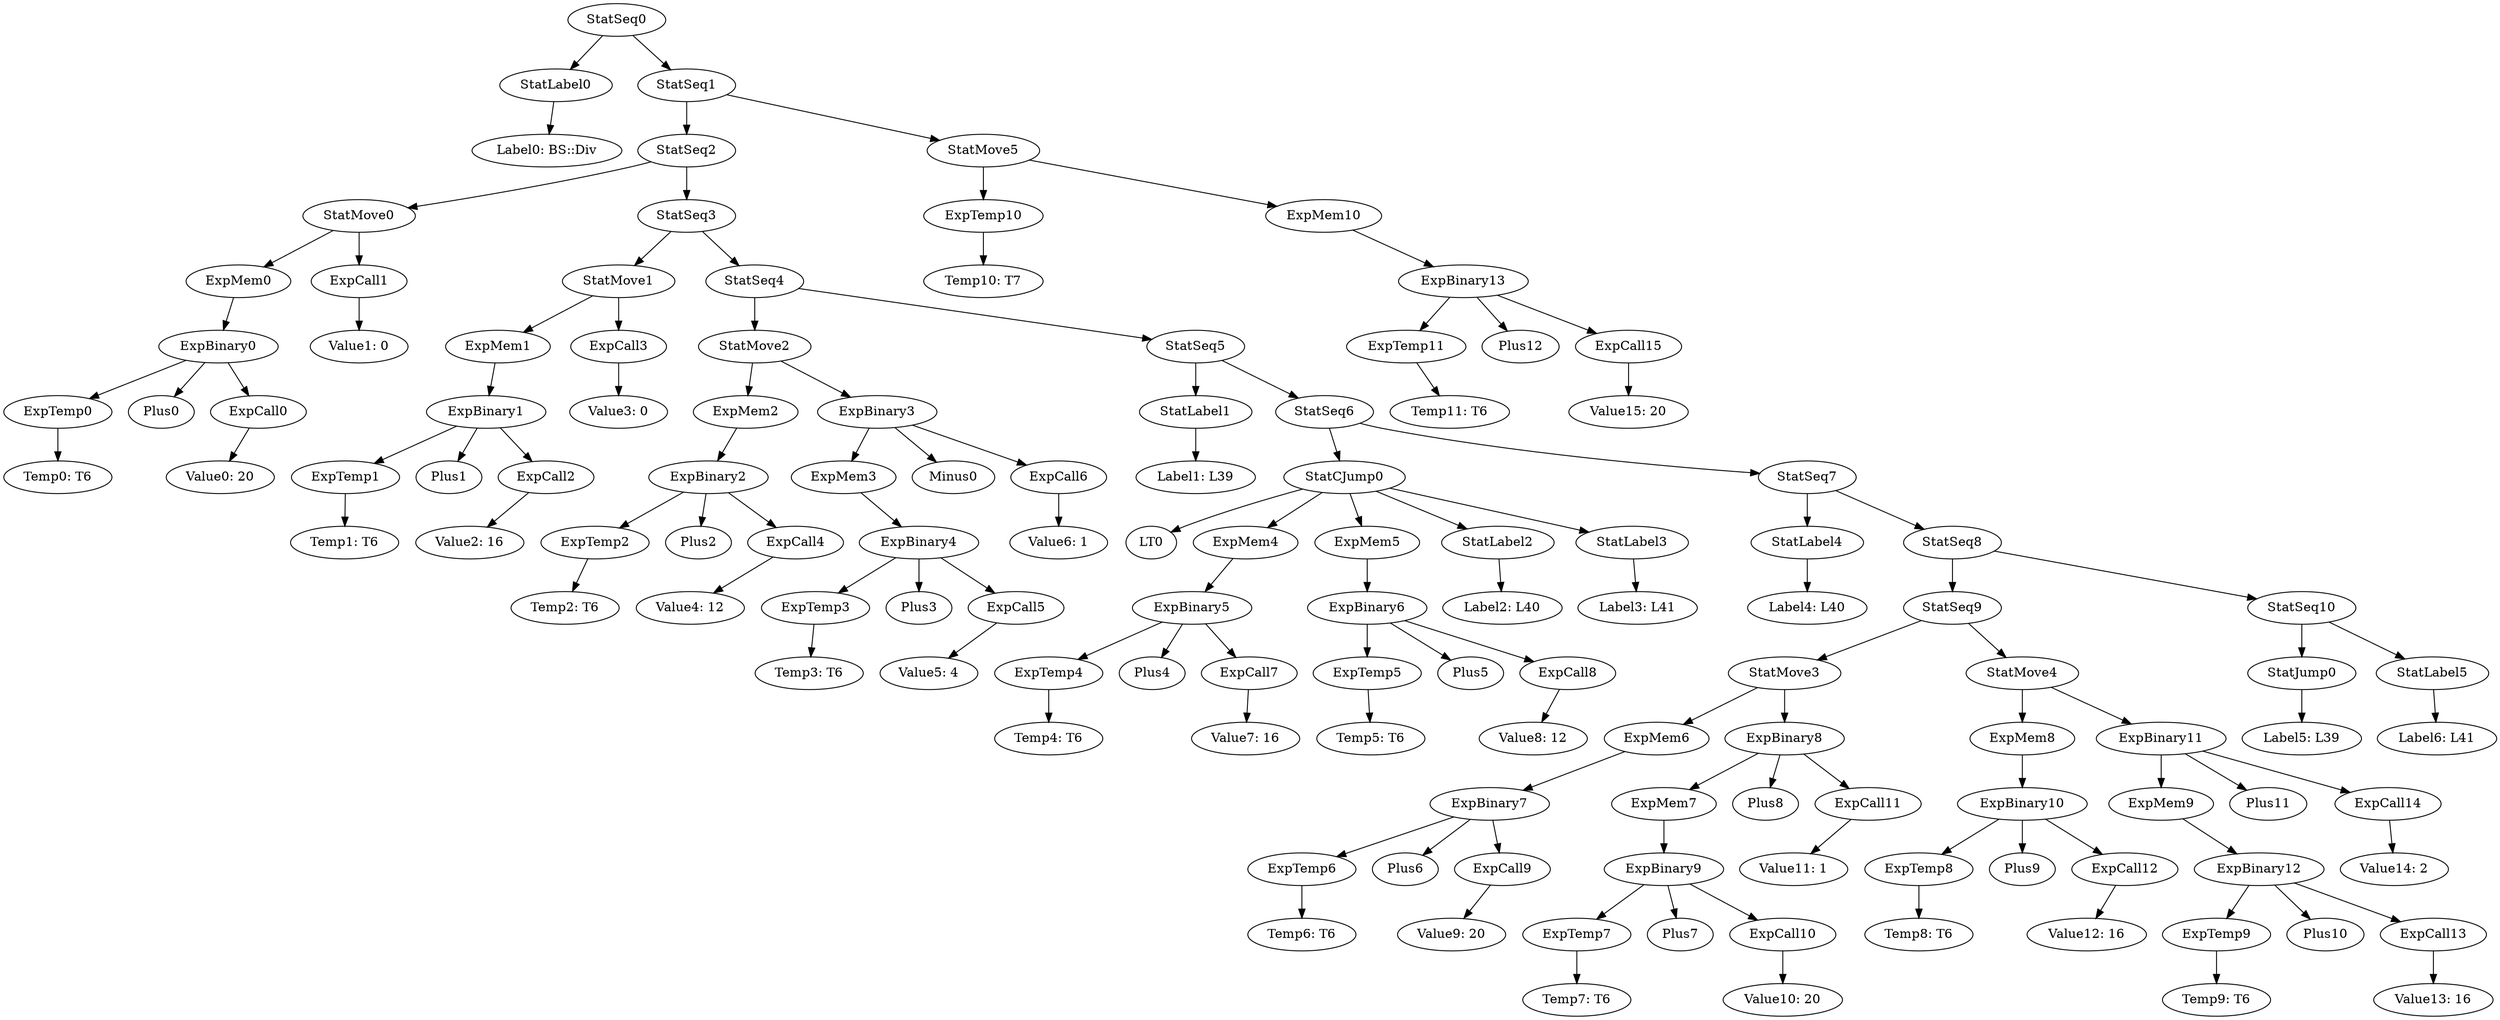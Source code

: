 digraph {
	ordering = out;
	ExpMem10 -> ExpBinary13;
	ExpCall15 -> "Value15: 20";
	StatMove5 -> ExpTemp10;
	StatMove5 -> ExpMem10;
	ExpTemp10 -> "Temp10: T7";
	StatSeq10 -> StatJump0;
	StatSeq10 -> StatLabel5;
	ExpCall14 -> "Value14: 2";
	StatMove4 -> ExpMem8;
	StatMove4 -> ExpBinary11;
	StatSeq1 -> StatSeq2;
	StatSeq1 -> StatMove5;
	ExpMem8 -> ExpBinary10;
	ExpBinary13 -> ExpTemp11;
	ExpBinary13 -> Plus12;
	ExpBinary13 -> ExpCall15;
	ExpCall12 -> "Value12: 16";
	ExpBinary10 -> ExpTemp8;
	ExpBinary10 -> Plus9;
	ExpBinary10 -> ExpCall12;
	ExpCall11 -> "Value11: 1";
	ExpBinary8 -> ExpMem7;
	ExpBinary8 -> Plus8;
	ExpBinary8 -> ExpCall11;
	ExpCall10 -> "Value10: 20";
	ExpTemp9 -> "Temp9: T6";
	ExpBinary9 -> ExpTemp7;
	ExpBinary9 -> Plus7;
	ExpBinary9 -> ExpCall10;
	StatMove3 -> ExpMem6;
	StatMove3 -> ExpBinary8;
	ExpMem6 -> ExpBinary7;
	ExpCall9 -> "Value9: 20";
	ExpCall5 -> "Value5: 4";
	StatMove2 -> ExpMem2;
	StatMove2 -> ExpBinary3;
	ExpTemp2 -> "Temp2: T6";
	StatMove1 -> ExpMem1;
	StatMove1 -> ExpCall3;
	StatCJump0 -> LT0;
	StatCJump0 -> ExpMem4;
	StatCJump0 -> ExpMem5;
	StatCJump0 -> StatLabel2;
	StatCJump0 -> StatLabel3;
	ExpMem9 -> ExpBinary12;
	ExpMem1 -> ExpBinary1;
	ExpBinary0 -> ExpTemp0;
	ExpBinary0 -> Plus0;
	ExpBinary0 -> ExpCall0;
	ExpMem4 -> ExpBinary5;
	ExpMem7 -> ExpBinary9;
	StatSeq3 -> StatMove1;
	StatSeq3 -> StatSeq4;
	ExpCall2 -> "Value2: 16";
	ExpCall7 -> "Value7: 16";
	StatMove0 -> ExpMem0;
	StatMove0 -> ExpCall1;
	StatJump0 -> "Label5: L39";
	ExpCall1 -> "Value1: 0";
	ExpMem2 -> ExpBinary2;
	StatSeq9 -> StatMove3;
	StatSeq9 -> StatMove4;
	ExpCall0 -> "Value0: 20";
	StatSeq4 -> StatMove2;
	StatSeq4 -> StatSeq5;
	StatLabel1 -> "Label1: L39";
	ExpTemp7 -> "Temp7: T6";
	ExpTemp0 -> "Temp0: T6";
	StatSeq5 -> StatLabel1;
	StatSeq5 -> StatSeq6;
	StatLabel4 -> "Label4: L40";
	StatSeq8 -> StatSeq9;
	StatSeq8 -> StatSeq10;
	ExpTemp3 -> "Temp3: T6";
	StatSeq6 -> StatCJump0;
	StatSeq6 -> StatSeq7;
	ExpTemp11 -> "Temp11: T6";
	StatSeq0 -> StatLabel0;
	StatSeq0 -> StatSeq1;
	ExpTemp1 -> "Temp1: T6";
	StatLabel5 -> "Label6: L41";
	ExpTemp5 -> "Temp5: T6";
	ExpCall13 -> "Value13: 16";
	ExpTemp8 -> "Temp8: T6";
	ExpBinary7 -> ExpTemp6;
	ExpBinary7 -> Plus6;
	ExpBinary7 -> ExpCall9;
	ExpBinary12 -> ExpTemp9;
	ExpBinary12 -> Plus10;
	ExpBinary12 -> ExpCall13;
	StatSeq7 -> StatLabel4;
	StatSeq7 -> StatSeq8;
	ExpMem5 -> ExpBinary6;
	StatLabel0 -> "Label0: BS::Div";
	ExpBinary2 -> ExpTemp2;
	ExpBinary2 -> Plus2;
	ExpBinary2 -> ExpCall4;
	ExpCall3 -> "Value3: 0";
	ExpBinary1 -> ExpTemp1;
	ExpBinary1 -> Plus1;
	ExpBinary1 -> ExpCall2;
	ExpCall8 -> "Value8: 12";
	ExpMem0 -> ExpBinary0;
	ExpBinary6 -> ExpTemp5;
	ExpBinary6 -> Plus5;
	ExpBinary6 -> ExpCall8;
	StatSeq2 -> StatMove0;
	StatSeq2 -> StatSeq3;
	ExpBinary4 -> ExpTemp3;
	ExpBinary4 -> Plus3;
	ExpBinary4 -> ExpCall5;
	ExpCall6 -> "Value6: 1";
	ExpMem3 -> ExpBinary4;
	ExpBinary3 -> ExpMem3;
	ExpBinary3 -> Minus0;
	ExpBinary3 -> ExpCall6;
	ExpTemp4 -> "Temp4: T6";
	ExpBinary11 -> ExpMem9;
	ExpBinary11 -> Plus11;
	ExpBinary11 -> ExpCall14;
	ExpBinary5 -> ExpTemp4;
	ExpBinary5 -> Plus4;
	ExpBinary5 -> ExpCall7;
	ExpCall4 -> "Value4: 12";
	StatLabel2 -> "Label2: L40";
	StatLabel3 -> "Label3: L41";
	ExpTemp6 -> "Temp6: T6";
}

